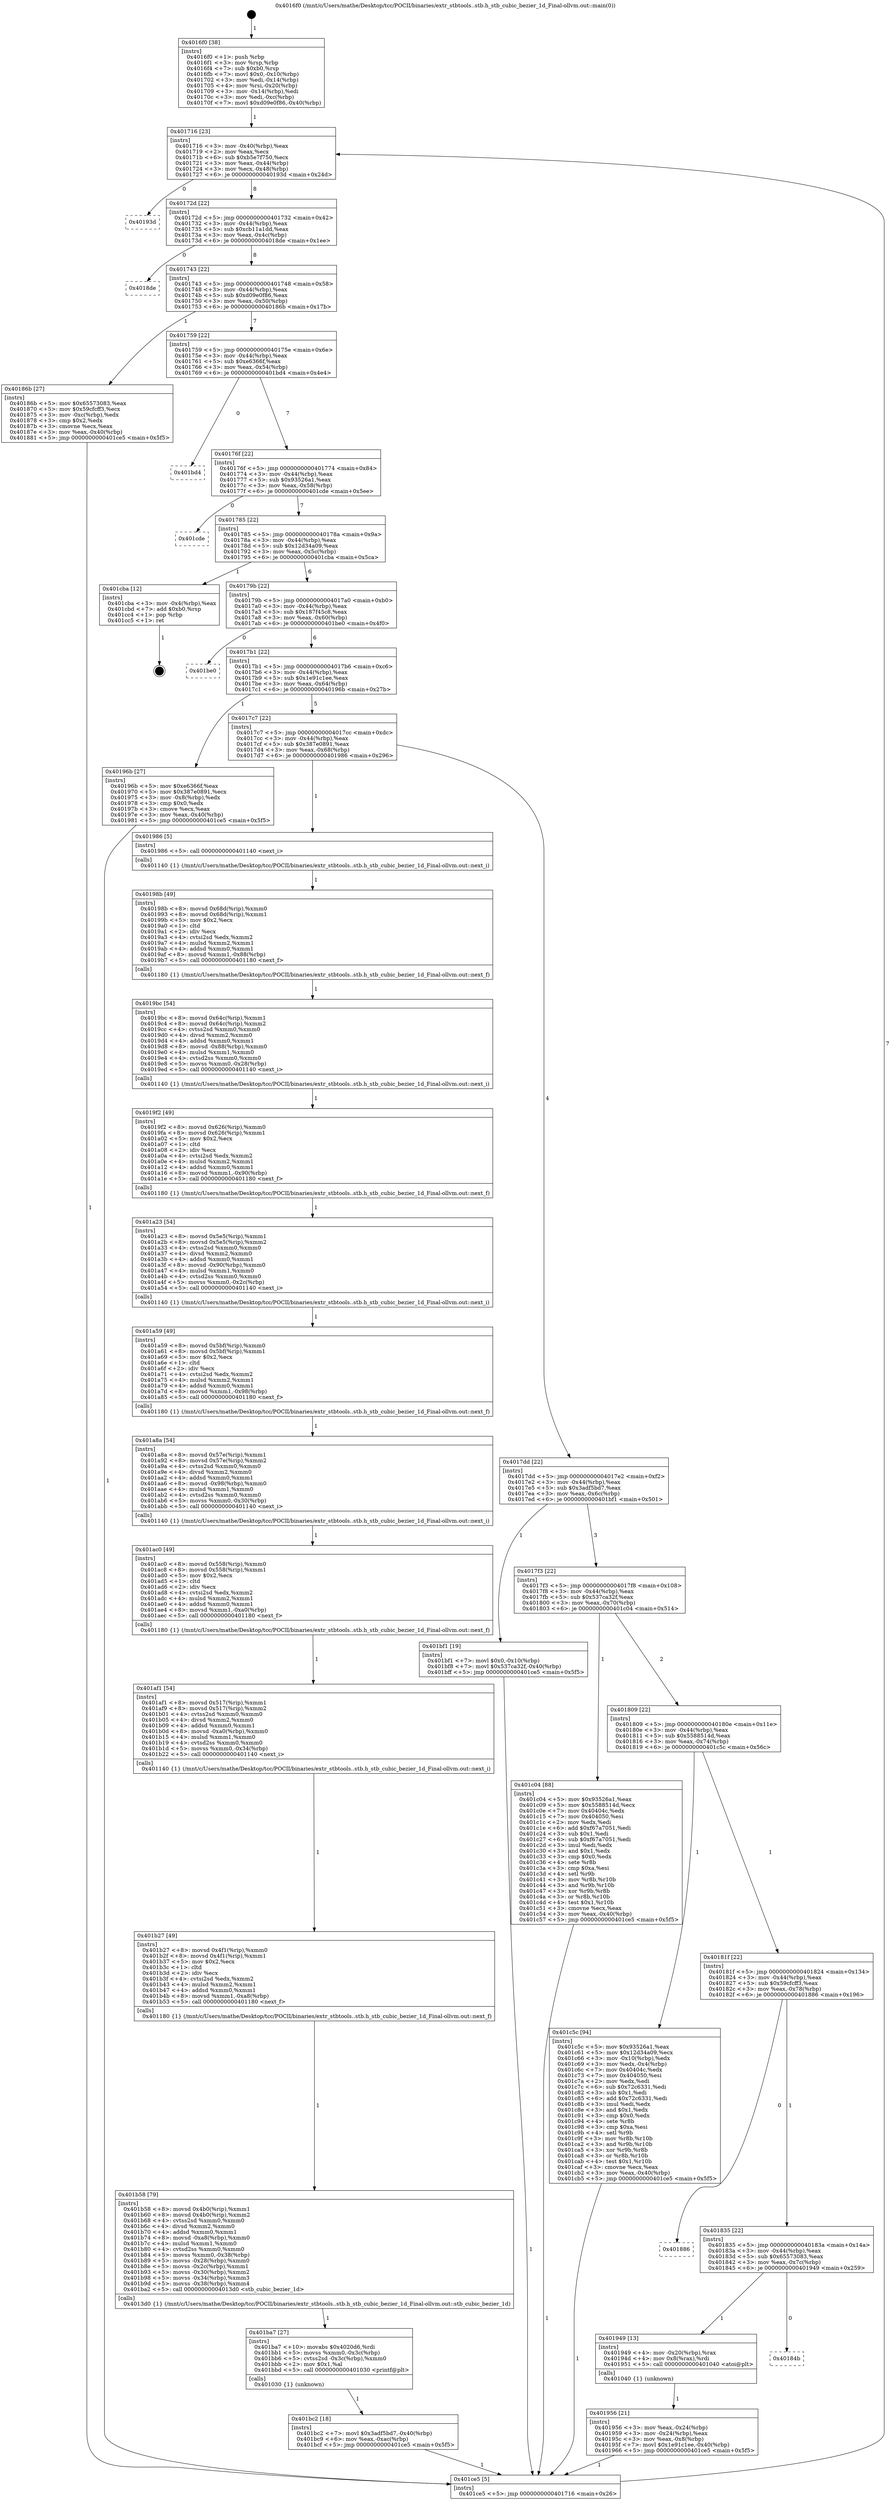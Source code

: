 digraph "0x4016f0" {
  label = "0x4016f0 (/mnt/c/Users/mathe/Desktop/tcc/POCII/binaries/extr_stbtools..stb.h_stb_cubic_bezier_1d_Final-ollvm.out::main(0))"
  labelloc = "t"
  node[shape=record]

  Entry [label="",width=0.3,height=0.3,shape=circle,fillcolor=black,style=filled]
  "0x401716" [label="{
     0x401716 [23]\l
     | [instrs]\l
     &nbsp;&nbsp;0x401716 \<+3\>: mov -0x40(%rbp),%eax\l
     &nbsp;&nbsp;0x401719 \<+2\>: mov %eax,%ecx\l
     &nbsp;&nbsp;0x40171b \<+6\>: sub $0xb5e7f750,%ecx\l
     &nbsp;&nbsp;0x401721 \<+3\>: mov %eax,-0x44(%rbp)\l
     &nbsp;&nbsp;0x401724 \<+3\>: mov %ecx,-0x48(%rbp)\l
     &nbsp;&nbsp;0x401727 \<+6\>: je 000000000040193d \<main+0x24d\>\l
  }"]
  "0x40193d" [label="{
     0x40193d\l
  }", style=dashed]
  "0x40172d" [label="{
     0x40172d [22]\l
     | [instrs]\l
     &nbsp;&nbsp;0x40172d \<+5\>: jmp 0000000000401732 \<main+0x42\>\l
     &nbsp;&nbsp;0x401732 \<+3\>: mov -0x44(%rbp),%eax\l
     &nbsp;&nbsp;0x401735 \<+5\>: sub $0xcb11a1dd,%eax\l
     &nbsp;&nbsp;0x40173a \<+3\>: mov %eax,-0x4c(%rbp)\l
     &nbsp;&nbsp;0x40173d \<+6\>: je 00000000004018de \<main+0x1ee\>\l
  }"]
  Exit [label="",width=0.3,height=0.3,shape=circle,fillcolor=black,style=filled,peripheries=2]
  "0x4018de" [label="{
     0x4018de\l
  }", style=dashed]
  "0x401743" [label="{
     0x401743 [22]\l
     | [instrs]\l
     &nbsp;&nbsp;0x401743 \<+5\>: jmp 0000000000401748 \<main+0x58\>\l
     &nbsp;&nbsp;0x401748 \<+3\>: mov -0x44(%rbp),%eax\l
     &nbsp;&nbsp;0x40174b \<+5\>: sub $0xd09e0f86,%eax\l
     &nbsp;&nbsp;0x401750 \<+3\>: mov %eax,-0x50(%rbp)\l
     &nbsp;&nbsp;0x401753 \<+6\>: je 000000000040186b \<main+0x17b\>\l
  }"]
  "0x401bc2" [label="{
     0x401bc2 [18]\l
     | [instrs]\l
     &nbsp;&nbsp;0x401bc2 \<+7\>: movl $0x3adf5bd7,-0x40(%rbp)\l
     &nbsp;&nbsp;0x401bc9 \<+6\>: mov %eax,-0xac(%rbp)\l
     &nbsp;&nbsp;0x401bcf \<+5\>: jmp 0000000000401ce5 \<main+0x5f5\>\l
  }"]
  "0x40186b" [label="{
     0x40186b [27]\l
     | [instrs]\l
     &nbsp;&nbsp;0x40186b \<+5\>: mov $0x65573083,%eax\l
     &nbsp;&nbsp;0x401870 \<+5\>: mov $0x59cfcff3,%ecx\l
     &nbsp;&nbsp;0x401875 \<+3\>: mov -0xc(%rbp),%edx\l
     &nbsp;&nbsp;0x401878 \<+3\>: cmp $0x2,%edx\l
     &nbsp;&nbsp;0x40187b \<+3\>: cmovne %ecx,%eax\l
     &nbsp;&nbsp;0x40187e \<+3\>: mov %eax,-0x40(%rbp)\l
     &nbsp;&nbsp;0x401881 \<+5\>: jmp 0000000000401ce5 \<main+0x5f5\>\l
  }"]
  "0x401759" [label="{
     0x401759 [22]\l
     | [instrs]\l
     &nbsp;&nbsp;0x401759 \<+5\>: jmp 000000000040175e \<main+0x6e\>\l
     &nbsp;&nbsp;0x40175e \<+3\>: mov -0x44(%rbp),%eax\l
     &nbsp;&nbsp;0x401761 \<+5\>: sub $0xe6366f,%eax\l
     &nbsp;&nbsp;0x401766 \<+3\>: mov %eax,-0x54(%rbp)\l
     &nbsp;&nbsp;0x401769 \<+6\>: je 0000000000401bd4 \<main+0x4e4\>\l
  }"]
  "0x401ce5" [label="{
     0x401ce5 [5]\l
     | [instrs]\l
     &nbsp;&nbsp;0x401ce5 \<+5\>: jmp 0000000000401716 \<main+0x26\>\l
  }"]
  "0x4016f0" [label="{
     0x4016f0 [38]\l
     | [instrs]\l
     &nbsp;&nbsp;0x4016f0 \<+1\>: push %rbp\l
     &nbsp;&nbsp;0x4016f1 \<+3\>: mov %rsp,%rbp\l
     &nbsp;&nbsp;0x4016f4 \<+7\>: sub $0xb0,%rsp\l
     &nbsp;&nbsp;0x4016fb \<+7\>: movl $0x0,-0x10(%rbp)\l
     &nbsp;&nbsp;0x401702 \<+3\>: mov %edi,-0x14(%rbp)\l
     &nbsp;&nbsp;0x401705 \<+4\>: mov %rsi,-0x20(%rbp)\l
     &nbsp;&nbsp;0x401709 \<+3\>: mov -0x14(%rbp),%edi\l
     &nbsp;&nbsp;0x40170c \<+3\>: mov %edi,-0xc(%rbp)\l
     &nbsp;&nbsp;0x40170f \<+7\>: movl $0xd09e0f86,-0x40(%rbp)\l
  }"]
  "0x401ba7" [label="{
     0x401ba7 [27]\l
     | [instrs]\l
     &nbsp;&nbsp;0x401ba7 \<+10\>: movabs $0x4020d6,%rdi\l
     &nbsp;&nbsp;0x401bb1 \<+5\>: movss %xmm0,-0x3c(%rbp)\l
     &nbsp;&nbsp;0x401bb6 \<+5\>: cvtss2sd -0x3c(%rbp),%xmm0\l
     &nbsp;&nbsp;0x401bbb \<+2\>: mov $0x1,%al\l
     &nbsp;&nbsp;0x401bbd \<+5\>: call 0000000000401030 \<printf@plt\>\l
     | [calls]\l
     &nbsp;&nbsp;0x401030 \{1\} (unknown)\l
  }"]
  "0x401bd4" [label="{
     0x401bd4\l
  }", style=dashed]
  "0x40176f" [label="{
     0x40176f [22]\l
     | [instrs]\l
     &nbsp;&nbsp;0x40176f \<+5\>: jmp 0000000000401774 \<main+0x84\>\l
     &nbsp;&nbsp;0x401774 \<+3\>: mov -0x44(%rbp),%eax\l
     &nbsp;&nbsp;0x401777 \<+5\>: sub $0x93526a1,%eax\l
     &nbsp;&nbsp;0x40177c \<+3\>: mov %eax,-0x58(%rbp)\l
     &nbsp;&nbsp;0x40177f \<+6\>: je 0000000000401cde \<main+0x5ee\>\l
  }"]
  "0x401b58" [label="{
     0x401b58 [79]\l
     | [instrs]\l
     &nbsp;&nbsp;0x401b58 \<+8\>: movsd 0x4b0(%rip),%xmm1\l
     &nbsp;&nbsp;0x401b60 \<+8\>: movsd 0x4b0(%rip),%xmm2\l
     &nbsp;&nbsp;0x401b68 \<+4\>: cvtss2sd %xmm0,%xmm0\l
     &nbsp;&nbsp;0x401b6c \<+4\>: divsd %xmm2,%xmm0\l
     &nbsp;&nbsp;0x401b70 \<+4\>: addsd %xmm0,%xmm1\l
     &nbsp;&nbsp;0x401b74 \<+8\>: movsd -0xa8(%rbp),%xmm0\l
     &nbsp;&nbsp;0x401b7c \<+4\>: mulsd %xmm1,%xmm0\l
     &nbsp;&nbsp;0x401b80 \<+4\>: cvtsd2ss %xmm0,%xmm0\l
     &nbsp;&nbsp;0x401b84 \<+5\>: movss %xmm0,-0x38(%rbp)\l
     &nbsp;&nbsp;0x401b89 \<+5\>: movss -0x28(%rbp),%xmm0\l
     &nbsp;&nbsp;0x401b8e \<+5\>: movss -0x2c(%rbp),%xmm1\l
     &nbsp;&nbsp;0x401b93 \<+5\>: movss -0x30(%rbp),%xmm2\l
     &nbsp;&nbsp;0x401b98 \<+5\>: movss -0x34(%rbp),%xmm3\l
     &nbsp;&nbsp;0x401b9d \<+5\>: movss -0x38(%rbp),%xmm4\l
     &nbsp;&nbsp;0x401ba2 \<+5\>: call 00000000004013d0 \<stb_cubic_bezier_1d\>\l
     | [calls]\l
     &nbsp;&nbsp;0x4013d0 \{1\} (/mnt/c/Users/mathe/Desktop/tcc/POCII/binaries/extr_stbtools..stb.h_stb_cubic_bezier_1d_Final-ollvm.out::stb_cubic_bezier_1d)\l
  }"]
  "0x401cde" [label="{
     0x401cde\l
  }", style=dashed]
  "0x401785" [label="{
     0x401785 [22]\l
     | [instrs]\l
     &nbsp;&nbsp;0x401785 \<+5\>: jmp 000000000040178a \<main+0x9a\>\l
     &nbsp;&nbsp;0x40178a \<+3\>: mov -0x44(%rbp),%eax\l
     &nbsp;&nbsp;0x40178d \<+5\>: sub $0x12d34a09,%eax\l
     &nbsp;&nbsp;0x401792 \<+3\>: mov %eax,-0x5c(%rbp)\l
     &nbsp;&nbsp;0x401795 \<+6\>: je 0000000000401cba \<main+0x5ca\>\l
  }"]
  "0x401b27" [label="{
     0x401b27 [49]\l
     | [instrs]\l
     &nbsp;&nbsp;0x401b27 \<+8\>: movsd 0x4f1(%rip),%xmm0\l
     &nbsp;&nbsp;0x401b2f \<+8\>: movsd 0x4f1(%rip),%xmm1\l
     &nbsp;&nbsp;0x401b37 \<+5\>: mov $0x2,%ecx\l
     &nbsp;&nbsp;0x401b3c \<+1\>: cltd\l
     &nbsp;&nbsp;0x401b3d \<+2\>: idiv %ecx\l
     &nbsp;&nbsp;0x401b3f \<+4\>: cvtsi2sd %edx,%xmm2\l
     &nbsp;&nbsp;0x401b43 \<+4\>: mulsd %xmm2,%xmm1\l
     &nbsp;&nbsp;0x401b47 \<+4\>: addsd %xmm0,%xmm1\l
     &nbsp;&nbsp;0x401b4b \<+8\>: movsd %xmm1,-0xa8(%rbp)\l
     &nbsp;&nbsp;0x401b53 \<+5\>: call 0000000000401180 \<next_f\>\l
     | [calls]\l
     &nbsp;&nbsp;0x401180 \{1\} (/mnt/c/Users/mathe/Desktop/tcc/POCII/binaries/extr_stbtools..stb.h_stb_cubic_bezier_1d_Final-ollvm.out::next_f)\l
  }"]
  "0x401cba" [label="{
     0x401cba [12]\l
     | [instrs]\l
     &nbsp;&nbsp;0x401cba \<+3\>: mov -0x4(%rbp),%eax\l
     &nbsp;&nbsp;0x401cbd \<+7\>: add $0xb0,%rsp\l
     &nbsp;&nbsp;0x401cc4 \<+1\>: pop %rbp\l
     &nbsp;&nbsp;0x401cc5 \<+1\>: ret\l
  }"]
  "0x40179b" [label="{
     0x40179b [22]\l
     | [instrs]\l
     &nbsp;&nbsp;0x40179b \<+5\>: jmp 00000000004017a0 \<main+0xb0\>\l
     &nbsp;&nbsp;0x4017a0 \<+3\>: mov -0x44(%rbp),%eax\l
     &nbsp;&nbsp;0x4017a3 \<+5\>: sub $0x187f45c8,%eax\l
     &nbsp;&nbsp;0x4017a8 \<+3\>: mov %eax,-0x60(%rbp)\l
     &nbsp;&nbsp;0x4017ab \<+6\>: je 0000000000401be0 \<main+0x4f0\>\l
  }"]
  "0x401af1" [label="{
     0x401af1 [54]\l
     | [instrs]\l
     &nbsp;&nbsp;0x401af1 \<+8\>: movsd 0x517(%rip),%xmm1\l
     &nbsp;&nbsp;0x401af9 \<+8\>: movsd 0x517(%rip),%xmm2\l
     &nbsp;&nbsp;0x401b01 \<+4\>: cvtss2sd %xmm0,%xmm0\l
     &nbsp;&nbsp;0x401b05 \<+4\>: divsd %xmm2,%xmm0\l
     &nbsp;&nbsp;0x401b09 \<+4\>: addsd %xmm0,%xmm1\l
     &nbsp;&nbsp;0x401b0d \<+8\>: movsd -0xa0(%rbp),%xmm0\l
     &nbsp;&nbsp;0x401b15 \<+4\>: mulsd %xmm1,%xmm0\l
     &nbsp;&nbsp;0x401b19 \<+4\>: cvtsd2ss %xmm0,%xmm0\l
     &nbsp;&nbsp;0x401b1d \<+5\>: movss %xmm0,-0x34(%rbp)\l
     &nbsp;&nbsp;0x401b22 \<+5\>: call 0000000000401140 \<next_i\>\l
     | [calls]\l
     &nbsp;&nbsp;0x401140 \{1\} (/mnt/c/Users/mathe/Desktop/tcc/POCII/binaries/extr_stbtools..stb.h_stb_cubic_bezier_1d_Final-ollvm.out::next_i)\l
  }"]
  "0x401be0" [label="{
     0x401be0\l
  }", style=dashed]
  "0x4017b1" [label="{
     0x4017b1 [22]\l
     | [instrs]\l
     &nbsp;&nbsp;0x4017b1 \<+5\>: jmp 00000000004017b6 \<main+0xc6\>\l
     &nbsp;&nbsp;0x4017b6 \<+3\>: mov -0x44(%rbp),%eax\l
     &nbsp;&nbsp;0x4017b9 \<+5\>: sub $0x1e91c1ee,%eax\l
     &nbsp;&nbsp;0x4017be \<+3\>: mov %eax,-0x64(%rbp)\l
     &nbsp;&nbsp;0x4017c1 \<+6\>: je 000000000040196b \<main+0x27b\>\l
  }"]
  "0x401ac0" [label="{
     0x401ac0 [49]\l
     | [instrs]\l
     &nbsp;&nbsp;0x401ac0 \<+8\>: movsd 0x558(%rip),%xmm0\l
     &nbsp;&nbsp;0x401ac8 \<+8\>: movsd 0x558(%rip),%xmm1\l
     &nbsp;&nbsp;0x401ad0 \<+5\>: mov $0x2,%ecx\l
     &nbsp;&nbsp;0x401ad5 \<+1\>: cltd\l
     &nbsp;&nbsp;0x401ad6 \<+2\>: idiv %ecx\l
     &nbsp;&nbsp;0x401ad8 \<+4\>: cvtsi2sd %edx,%xmm2\l
     &nbsp;&nbsp;0x401adc \<+4\>: mulsd %xmm2,%xmm1\l
     &nbsp;&nbsp;0x401ae0 \<+4\>: addsd %xmm0,%xmm1\l
     &nbsp;&nbsp;0x401ae4 \<+8\>: movsd %xmm1,-0xa0(%rbp)\l
     &nbsp;&nbsp;0x401aec \<+5\>: call 0000000000401180 \<next_f\>\l
     | [calls]\l
     &nbsp;&nbsp;0x401180 \{1\} (/mnt/c/Users/mathe/Desktop/tcc/POCII/binaries/extr_stbtools..stb.h_stb_cubic_bezier_1d_Final-ollvm.out::next_f)\l
  }"]
  "0x40196b" [label="{
     0x40196b [27]\l
     | [instrs]\l
     &nbsp;&nbsp;0x40196b \<+5\>: mov $0xe6366f,%eax\l
     &nbsp;&nbsp;0x401970 \<+5\>: mov $0x387e0891,%ecx\l
     &nbsp;&nbsp;0x401975 \<+3\>: mov -0x8(%rbp),%edx\l
     &nbsp;&nbsp;0x401978 \<+3\>: cmp $0x0,%edx\l
     &nbsp;&nbsp;0x40197b \<+3\>: cmove %ecx,%eax\l
     &nbsp;&nbsp;0x40197e \<+3\>: mov %eax,-0x40(%rbp)\l
     &nbsp;&nbsp;0x401981 \<+5\>: jmp 0000000000401ce5 \<main+0x5f5\>\l
  }"]
  "0x4017c7" [label="{
     0x4017c7 [22]\l
     | [instrs]\l
     &nbsp;&nbsp;0x4017c7 \<+5\>: jmp 00000000004017cc \<main+0xdc\>\l
     &nbsp;&nbsp;0x4017cc \<+3\>: mov -0x44(%rbp),%eax\l
     &nbsp;&nbsp;0x4017cf \<+5\>: sub $0x387e0891,%eax\l
     &nbsp;&nbsp;0x4017d4 \<+3\>: mov %eax,-0x68(%rbp)\l
     &nbsp;&nbsp;0x4017d7 \<+6\>: je 0000000000401986 \<main+0x296\>\l
  }"]
  "0x401a8a" [label="{
     0x401a8a [54]\l
     | [instrs]\l
     &nbsp;&nbsp;0x401a8a \<+8\>: movsd 0x57e(%rip),%xmm1\l
     &nbsp;&nbsp;0x401a92 \<+8\>: movsd 0x57e(%rip),%xmm2\l
     &nbsp;&nbsp;0x401a9a \<+4\>: cvtss2sd %xmm0,%xmm0\l
     &nbsp;&nbsp;0x401a9e \<+4\>: divsd %xmm2,%xmm0\l
     &nbsp;&nbsp;0x401aa2 \<+4\>: addsd %xmm0,%xmm1\l
     &nbsp;&nbsp;0x401aa6 \<+8\>: movsd -0x98(%rbp),%xmm0\l
     &nbsp;&nbsp;0x401aae \<+4\>: mulsd %xmm1,%xmm0\l
     &nbsp;&nbsp;0x401ab2 \<+4\>: cvtsd2ss %xmm0,%xmm0\l
     &nbsp;&nbsp;0x401ab6 \<+5\>: movss %xmm0,-0x30(%rbp)\l
     &nbsp;&nbsp;0x401abb \<+5\>: call 0000000000401140 \<next_i\>\l
     | [calls]\l
     &nbsp;&nbsp;0x401140 \{1\} (/mnt/c/Users/mathe/Desktop/tcc/POCII/binaries/extr_stbtools..stb.h_stb_cubic_bezier_1d_Final-ollvm.out::next_i)\l
  }"]
  "0x401986" [label="{
     0x401986 [5]\l
     | [instrs]\l
     &nbsp;&nbsp;0x401986 \<+5\>: call 0000000000401140 \<next_i\>\l
     | [calls]\l
     &nbsp;&nbsp;0x401140 \{1\} (/mnt/c/Users/mathe/Desktop/tcc/POCII/binaries/extr_stbtools..stb.h_stb_cubic_bezier_1d_Final-ollvm.out::next_i)\l
  }"]
  "0x4017dd" [label="{
     0x4017dd [22]\l
     | [instrs]\l
     &nbsp;&nbsp;0x4017dd \<+5\>: jmp 00000000004017e2 \<main+0xf2\>\l
     &nbsp;&nbsp;0x4017e2 \<+3\>: mov -0x44(%rbp),%eax\l
     &nbsp;&nbsp;0x4017e5 \<+5\>: sub $0x3adf5bd7,%eax\l
     &nbsp;&nbsp;0x4017ea \<+3\>: mov %eax,-0x6c(%rbp)\l
     &nbsp;&nbsp;0x4017ed \<+6\>: je 0000000000401bf1 \<main+0x501\>\l
  }"]
  "0x401a59" [label="{
     0x401a59 [49]\l
     | [instrs]\l
     &nbsp;&nbsp;0x401a59 \<+8\>: movsd 0x5bf(%rip),%xmm0\l
     &nbsp;&nbsp;0x401a61 \<+8\>: movsd 0x5bf(%rip),%xmm1\l
     &nbsp;&nbsp;0x401a69 \<+5\>: mov $0x2,%ecx\l
     &nbsp;&nbsp;0x401a6e \<+1\>: cltd\l
     &nbsp;&nbsp;0x401a6f \<+2\>: idiv %ecx\l
     &nbsp;&nbsp;0x401a71 \<+4\>: cvtsi2sd %edx,%xmm2\l
     &nbsp;&nbsp;0x401a75 \<+4\>: mulsd %xmm2,%xmm1\l
     &nbsp;&nbsp;0x401a79 \<+4\>: addsd %xmm0,%xmm1\l
     &nbsp;&nbsp;0x401a7d \<+8\>: movsd %xmm1,-0x98(%rbp)\l
     &nbsp;&nbsp;0x401a85 \<+5\>: call 0000000000401180 \<next_f\>\l
     | [calls]\l
     &nbsp;&nbsp;0x401180 \{1\} (/mnt/c/Users/mathe/Desktop/tcc/POCII/binaries/extr_stbtools..stb.h_stb_cubic_bezier_1d_Final-ollvm.out::next_f)\l
  }"]
  "0x401bf1" [label="{
     0x401bf1 [19]\l
     | [instrs]\l
     &nbsp;&nbsp;0x401bf1 \<+7\>: movl $0x0,-0x10(%rbp)\l
     &nbsp;&nbsp;0x401bf8 \<+7\>: movl $0x537ca32f,-0x40(%rbp)\l
     &nbsp;&nbsp;0x401bff \<+5\>: jmp 0000000000401ce5 \<main+0x5f5\>\l
  }"]
  "0x4017f3" [label="{
     0x4017f3 [22]\l
     | [instrs]\l
     &nbsp;&nbsp;0x4017f3 \<+5\>: jmp 00000000004017f8 \<main+0x108\>\l
     &nbsp;&nbsp;0x4017f8 \<+3\>: mov -0x44(%rbp),%eax\l
     &nbsp;&nbsp;0x4017fb \<+5\>: sub $0x537ca32f,%eax\l
     &nbsp;&nbsp;0x401800 \<+3\>: mov %eax,-0x70(%rbp)\l
     &nbsp;&nbsp;0x401803 \<+6\>: je 0000000000401c04 \<main+0x514\>\l
  }"]
  "0x401a23" [label="{
     0x401a23 [54]\l
     | [instrs]\l
     &nbsp;&nbsp;0x401a23 \<+8\>: movsd 0x5e5(%rip),%xmm1\l
     &nbsp;&nbsp;0x401a2b \<+8\>: movsd 0x5e5(%rip),%xmm2\l
     &nbsp;&nbsp;0x401a33 \<+4\>: cvtss2sd %xmm0,%xmm0\l
     &nbsp;&nbsp;0x401a37 \<+4\>: divsd %xmm2,%xmm0\l
     &nbsp;&nbsp;0x401a3b \<+4\>: addsd %xmm0,%xmm1\l
     &nbsp;&nbsp;0x401a3f \<+8\>: movsd -0x90(%rbp),%xmm0\l
     &nbsp;&nbsp;0x401a47 \<+4\>: mulsd %xmm1,%xmm0\l
     &nbsp;&nbsp;0x401a4b \<+4\>: cvtsd2ss %xmm0,%xmm0\l
     &nbsp;&nbsp;0x401a4f \<+5\>: movss %xmm0,-0x2c(%rbp)\l
     &nbsp;&nbsp;0x401a54 \<+5\>: call 0000000000401140 \<next_i\>\l
     | [calls]\l
     &nbsp;&nbsp;0x401140 \{1\} (/mnt/c/Users/mathe/Desktop/tcc/POCII/binaries/extr_stbtools..stb.h_stb_cubic_bezier_1d_Final-ollvm.out::next_i)\l
  }"]
  "0x401c04" [label="{
     0x401c04 [88]\l
     | [instrs]\l
     &nbsp;&nbsp;0x401c04 \<+5\>: mov $0x93526a1,%eax\l
     &nbsp;&nbsp;0x401c09 \<+5\>: mov $0x5588514d,%ecx\l
     &nbsp;&nbsp;0x401c0e \<+7\>: mov 0x40404c,%edx\l
     &nbsp;&nbsp;0x401c15 \<+7\>: mov 0x404050,%esi\l
     &nbsp;&nbsp;0x401c1c \<+2\>: mov %edx,%edi\l
     &nbsp;&nbsp;0x401c1e \<+6\>: add $0xf67a7051,%edi\l
     &nbsp;&nbsp;0x401c24 \<+3\>: sub $0x1,%edi\l
     &nbsp;&nbsp;0x401c27 \<+6\>: sub $0xf67a7051,%edi\l
     &nbsp;&nbsp;0x401c2d \<+3\>: imul %edi,%edx\l
     &nbsp;&nbsp;0x401c30 \<+3\>: and $0x1,%edx\l
     &nbsp;&nbsp;0x401c33 \<+3\>: cmp $0x0,%edx\l
     &nbsp;&nbsp;0x401c36 \<+4\>: sete %r8b\l
     &nbsp;&nbsp;0x401c3a \<+3\>: cmp $0xa,%esi\l
     &nbsp;&nbsp;0x401c3d \<+4\>: setl %r9b\l
     &nbsp;&nbsp;0x401c41 \<+3\>: mov %r8b,%r10b\l
     &nbsp;&nbsp;0x401c44 \<+3\>: and %r9b,%r10b\l
     &nbsp;&nbsp;0x401c47 \<+3\>: xor %r9b,%r8b\l
     &nbsp;&nbsp;0x401c4a \<+3\>: or %r8b,%r10b\l
     &nbsp;&nbsp;0x401c4d \<+4\>: test $0x1,%r10b\l
     &nbsp;&nbsp;0x401c51 \<+3\>: cmovne %ecx,%eax\l
     &nbsp;&nbsp;0x401c54 \<+3\>: mov %eax,-0x40(%rbp)\l
     &nbsp;&nbsp;0x401c57 \<+5\>: jmp 0000000000401ce5 \<main+0x5f5\>\l
  }"]
  "0x401809" [label="{
     0x401809 [22]\l
     | [instrs]\l
     &nbsp;&nbsp;0x401809 \<+5\>: jmp 000000000040180e \<main+0x11e\>\l
     &nbsp;&nbsp;0x40180e \<+3\>: mov -0x44(%rbp),%eax\l
     &nbsp;&nbsp;0x401811 \<+5\>: sub $0x5588514d,%eax\l
     &nbsp;&nbsp;0x401816 \<+3\>: mov %eax,-0x74(%rbp)\l
     &nbsp;&nbsp;0x401819 \<+6\>: je 0000000000401c5c \<main+0x56c\>\l
  }"]
  "0x4019f2" [label="{
     0x4019f2 [49]\l
     | [instrs]\l
     &nbsp;&nbsp;0x4019f2 \<+8\>: movsd 0x626(%rip),%xmm0\l
     &nbsp;&nbsp;0x4019fa \<+8\>: movsd 0x626(%rip),%xmm1\l
     &nbsp;&nbsp;0x401a02 \<+5\>: mov $0x2,%ecx\l
     &nbsp;&nbsp;0x401a07 \<+1\>: cltd\l
     &nbsp;&nbsp;0x401a08 \<+2\>: idiv %ecx\l
     &nbsp;&nbsp;0x401a0a \<+4\>: cvtsi2sd %edx,%xmm2\l
     &nbsp;&nbsp;0x401a0e \<+4\>: mulsd %xmm2,%xmm1\l
     &nbsp;&nbsp;0x401a12 \<+4\>: addsd %xmm0,%xmm1\l
     &nbsp;&nbsp;0x401a16 \<+8\>: movsd %xmm1,-0x90(%rbp)\l
     &nbsp;&nbsp;0x401a1e \<+5\>: call 0000000000401180 \<next_f\>\l
     | [calls]\l
     &nbsp;&nbsp;0x401180 \{1\} (/mnt/c/Users/mathe/Desktop/tcc/POCII/binaries/extr_stbtools..stb.h_stb_cubic_bezier_1d_Final-ollvm.out::next_f)\l
  }"]
  "0x401c5c" [label="{
     0x401c5c [94]\l
     | [instrs]\l
     &nbsp;&nbsp;0x401c5c \<+5\>: mov $0x93526a1,%eax\l
     &nbsp;&nbsp;0x401c61 \<+5\>: mov $0x12d34a09,%ecx\l
     &nbsp;&nbsp;0x401c66 \<+3\>: mov -0x10(%rbp),%edx\l
     &nbsp;&nbsp;0x401c69 \<+3\>: mov %edx,-0x4(%rbp)\l
     &nbsp;&nbsp;0x401c6c \<+7\>: mov 0x40404c,%edx\l
     &nbsp;&nbsp;0x401c73 \<+7\>: mov 0x404050,%esi\l
     &nbsp;&nbsp;0x401c7a \<+2\>: mov %edx,%edi\l
     &nbsp;&nbsp;0x401c7c \<+6\>: sub $0x72c6331,%edi\l
     &nbsp;&nbsp;0x401c82 \<+3\>: sub $0x1,%edi\l
     &nbsp;&nbsp;0x401c85 \<+6\>: add $0x72c6331,%edi\l
     &nbsp;&nbsp;0x401c8b \<+3\>: imul %edi,%edx\l
     &nbsp;&nbsp;0x401c8e \<+3\>: and $0x1,%edx\l
     &nbsp;&nbsp;0x401c91 \<+3\>: cmp $0x0,%edx\l
     &nbsp;&nbsp;0x401c94 \<+4\>: sete %r8b\l
     &nbsp;&nbsp;0x401c98 \<+3\>: cmp $0xa,%esi\l
     &nbsp;&nbsp;0x401c9b \<+4\>: setl %r9b\l
     &nbsp;&nbsp;0x401c9f \<+3\>: mov %r8b,%r10b\l
     &nbsp;&nbsp;0x401ca2 \<+3\>: and %r9b,%r10b\l
     &nbsp;&nbsp;0x401ca5 \<+3\>: xor %r9b,%r8b\l
     &nbsp;&nbsp;0x401ca8 \<+3\>: or %r8b,%r10b\l
     &nbsp;&nbsp;0x401cab \<+4\>: test $0x1,%r10b\l
     &nbsp;&nbsp;0x401caf \<+3\>: cmovne %ecx,%eax\l
     &nbsp;&nbsp;0x401cb2 \<+3\>: mov %eax,-0x40(%rbp)\l
     &nbsp;&nbsp;0x401cb5 \<+5\>: jmp 0000000000401ce5 \<main+0x5f5\>\l
  }"]
  "0x40181f" [label="{
     0x40181f [22]\l
     | [instrs]\l
     &nbsp;&nbsp;0x40181f \<+5\>: jmp 0000000000401824 \<main+0x134\>\l
     &nbsp;&nbsp;0x401824 \<+3\>: mov -0x44(%rbp),%eax\l
     &nbsp;&nbsp;0x401827 \<+5\>: sub $0x59cfcff3,%eax\l
     &nbsp;&nbsp;0x40182c \<+3\>: mov %eax,-0x78(%rbp)\l
     &nbsp;&nbsp;0x40182f \<+6\>: je 0000000000401886 \<main+0x196\>\l
  }"]
  "0x4019bc" [label="{
     0x4019bc [54]\l
     | [instrs]\l
     &nbsp;&nbsp;0x4019bc \<+8\>: movsd 0x64c(%rip),%xmm1\l
     &nbsp;&nbsp;0x4019c4 \<+8\>: movsd 0x64c(%rip),%xmm2\l
     &nbsp;&nbsp;0x4019cc \<+4\>: cvtss2sd %xmm0,%xmm0\l
     &nbsp;&nbsp;0x4019d0 \<+4\>: divsd %xmm2,%xmm0\l
     &nbsp;&nbsp;0x4019d4 \<+4\>: addsd %xmm0,%xmm1\l
     &nbsp;&nbsp;0x4019d8 \<+8\>: movsd -0x88(%rbp),%xmm0\l
     &nbsp;&nbsp;0x4019e0 \<+4\>: mulsd %xmm1,%xmm0\l
     &nbsp;&nbsp;0x4019e4 \<+4\>: cvtsd2ss %xmm0,%xmm0\l
     &nbsp;&nbsp;0x4019e8 \<+5\>: movss %xmm0,-0x28(%rbp)\l
     &nbsp;&nbsp;0x4019ed \<+5\>: call 0000000000401140 \<next_i\>\l
     | [calls]\l
     &nbsp;&nbsp;0x401140 \{1\} (/mnt/c/Users/mathe/Desktop/tcc/POCII/binaries/extr_stbtools..stb.h_stb_cubic_bezier_1d_Final-ollvm.out::next_i)\l
  }"]
  "0x401886" [label="{
     0x401886\l
  }", style=dashed]
  "0x401835" [label="{
     0x401835 [22]\l
     | [instrs]\l
     &nbsp;&nbsp;0x401835 \<+5\>: jmp 000000000040183a \<main+0x14a\>\l
     &nbsp;&nbsp;0x40183a \<+3\>: mov -0x44(%rbp),%eax\l
     &nbsp;&nbsp;0x40183d \<+5\>: sub $0x65573083,%eax\l
     &nbsp;&nbsp;0x401842 \<+3\>: mov %eax,-0x7c(%rbp)\l
     &nbsp;&nbsp;0x401845 \<+6\>: je 0000000000401949 \<main+0x259\>\l
  }"]
  "0x40198b" [label="{
     0x40198b [49]\l
     | [instrs]\l
     &nbsp;&nbsp;0x40198b \<+8\>: movsd 0x68d(%rip),%xmm0\l
     &nbsp;&nbsp;0x401993 \<+8\>: movsd 0x68d(%rip),%xmm1\l
     &nbsp;&nbsp;0x40199b \<+5\>: mov $0x2,%ecx\l
     &nbsp;&nbsp;0x4019a0 \<+1\>: cltd\l
     &nbsp;&nbsp;0x4019a1 \<+2\>: idiv %ecx\l
     &nbsp;&nbsp;0x4019a3 \<+4\>: cvtsi2sd %edx,%xmm2\l
     &nbsp;&nbsp;0x4019a7 \<+4\>: mulsd %xmm2,%xmm1\l
     &nbsp;&nbsp;0x4019ab \<+4\>: addsd %xmm0,%xmm1\l
     &nbsp;&nbsp;0x4019af \<+8\>: movsd %xmm1,-0x88(%rbp)\l
     &nbsp;&nbsp;0x4019b7 \<+5\>: call 0000000000401180 \<next_f\>\l
     | [calls]\l
     &nbsp;&nbsp;0x401180 \{1\} (/mnt/c/Users/mathe/Desktop/tcc/POCII/binaries/extr_stbtools..stb.h_stb_cubic_bezier_1d_Final-ollvm.out::next_f)\l
  }"]
  "0x401949" [label="{
     0x401949 [13]\l
     | [instrs]\l
     &nbsp;&nbsp;0x401949 \<+4\>: mov -0x20(%rbp),%rax\l
     &nbsp;&nbsp;0x40194d \<+4\>: mov 0x8(%rax),%rdi\l
     &nbsp;&nbsp;0x401951 \<+5\>: call 0000000000401040 \<atoi@plt\>\l
     | [calls]\l
     &nbsp;&nbsp;0x401040 \{1\} (unknown)\l
  }"]
  "0x40184b" [label="{
     0x40184b\l
  }", style=dashed]
  "0x401956" [label="{
     0x401956 [21]\l
     | [instrs]\l
     &nbsp;&nbsp;0x401956 \<+3\>: mov %eax,-0x24(%rbp)\l
     &nbsp;&nbsp;0x401959 \<+3\>: mov -0x24(%rbp),%eax\l
     &nbsp;&nbsp;0x40195c \<+3\>: mov %eax,-0x8(%rbp)\l
     &nbsp;&nbsp;0x40195f \<+7\>: movl $0x1e91c1ee,-0x40(%rbp)\l
     &nbsp;&nbsp;0x401966 \<+5\>: jmp 0000000000401ce5 \<main+0x5f5\>\l
  }"]
  Entry -> "0x4016f0" [label=" 1"]
  "0x401716" -> "0x40193d" [label=" 0"]
  "0x401716" -> "0x40172d" [label=" 8"]
  "0x401cba" -> Exit [label=" 1"]
  "0x40172d" -> "0x4018de" [label=" 0"]
  "0x40172d" -> "0x401743" [label=" 8"]
  "0x401c5c" -> "0x401ce5" [label=" 1"]
  "0x401743" -> "0x40186b" [label=" 1"]
  "0x401743" -> "0x401759" [label=" 7"]
  "0x40186b" -> "0x401ce5" [label=" 1"]
  "0x4016f0" -> "0x401716" [label=" 1"]
  "0x401ce5" -> "0x401716" [label=" 7"]
  "0x401c04" -> "0x401ce5" [label=" 1"]
  "0x401759" -> "0x401bd4" [label=" 0"]
  "0x401759" -> "0x40176f" [label=" 7"]
  "0x401bf1" -> "0x401ce5" [label=" 1"]
  "0x40176f" -> "0x401cde" [label=" 0"]
  "0x40176f" -> "0x401785" [label=" 7"]
  "0x401bc2" -> "0x401ce5" [label=" 1"]
  "0x401785" -> "0x401cba" [label=" 1"]
  "0x401785" -> "0x40179b" [label=" 6"]
  "0x401ba7" -> "0x401bc2" [label=" 1"]
  "0x40179b" -> "0x401be0" [label=" 0"]
  "0x40179b" -> "0x4017b1" [label=" 6"]
  "0x401b58" -> "0x401ba7" [label=" 1"]
  "0x4017b1" -> "0x40196b" [label=" 1"]
  "0x4017b1" -> "0x4017c7" [label=" 5"]
  "0x401b27" -> "0x401b58" [label=" 1"]
  "0x4017c7" -> "0x401986" [label=" 1"]
  "0x4017c7" -> "0x4017dd" [label=" 4"]
  "0x401af1" -> "0x401b27" [label=" 1"]
  "0x4017dd" -> "0x401bf1" [label=" 1"]
  "0x4017dd" -> "0x4017f3" [label=" 3"]
  "0x401ac0" -> "0x401af1" [label=" 1"]
  "0x4017f3" -> "0x401c04" [label=" 1"]
  "0x4017f3" -> "0x401809" [label=" 2"]
  "0x401a8a" -> "0x401ac0" [label=" 1"]
  "0x401809" -> "0x401c5c" [label=" 1"]
  "0x401809" -> "0x40181f" [label=" 1"]
  "0x401a59" -> "0x401a8a" [label=" 1"]
  "0x40181f" -> "0x401886" [label=" 0"]
  "0x40181f" -> "0x401835" [label=" 1"]
  "0x401a23" -> "0x401a59" [label=" 1"]
  "0x401835" -> "0x401949" [label=" 1"]
  "0x401835" -> "0x40184b" [label=" 0"]
  "0x401949" -> "0x401956" [label=" 1"]
  "0x401956" -> "0x401ce5" [label=" 1"]
  "0x40196b" -> "0x401ce5" [label=" 1"]
  "0x401986" -> "0x40198b" [label=" 1"]
  "0x40198b" -> "0x4019bc" [label=" 1"]
  "0x4019bc" -> "0x4019f2" [label=" 1"]
  "0x4019f2" -> "0x401a23" [label=" 1"]
}
